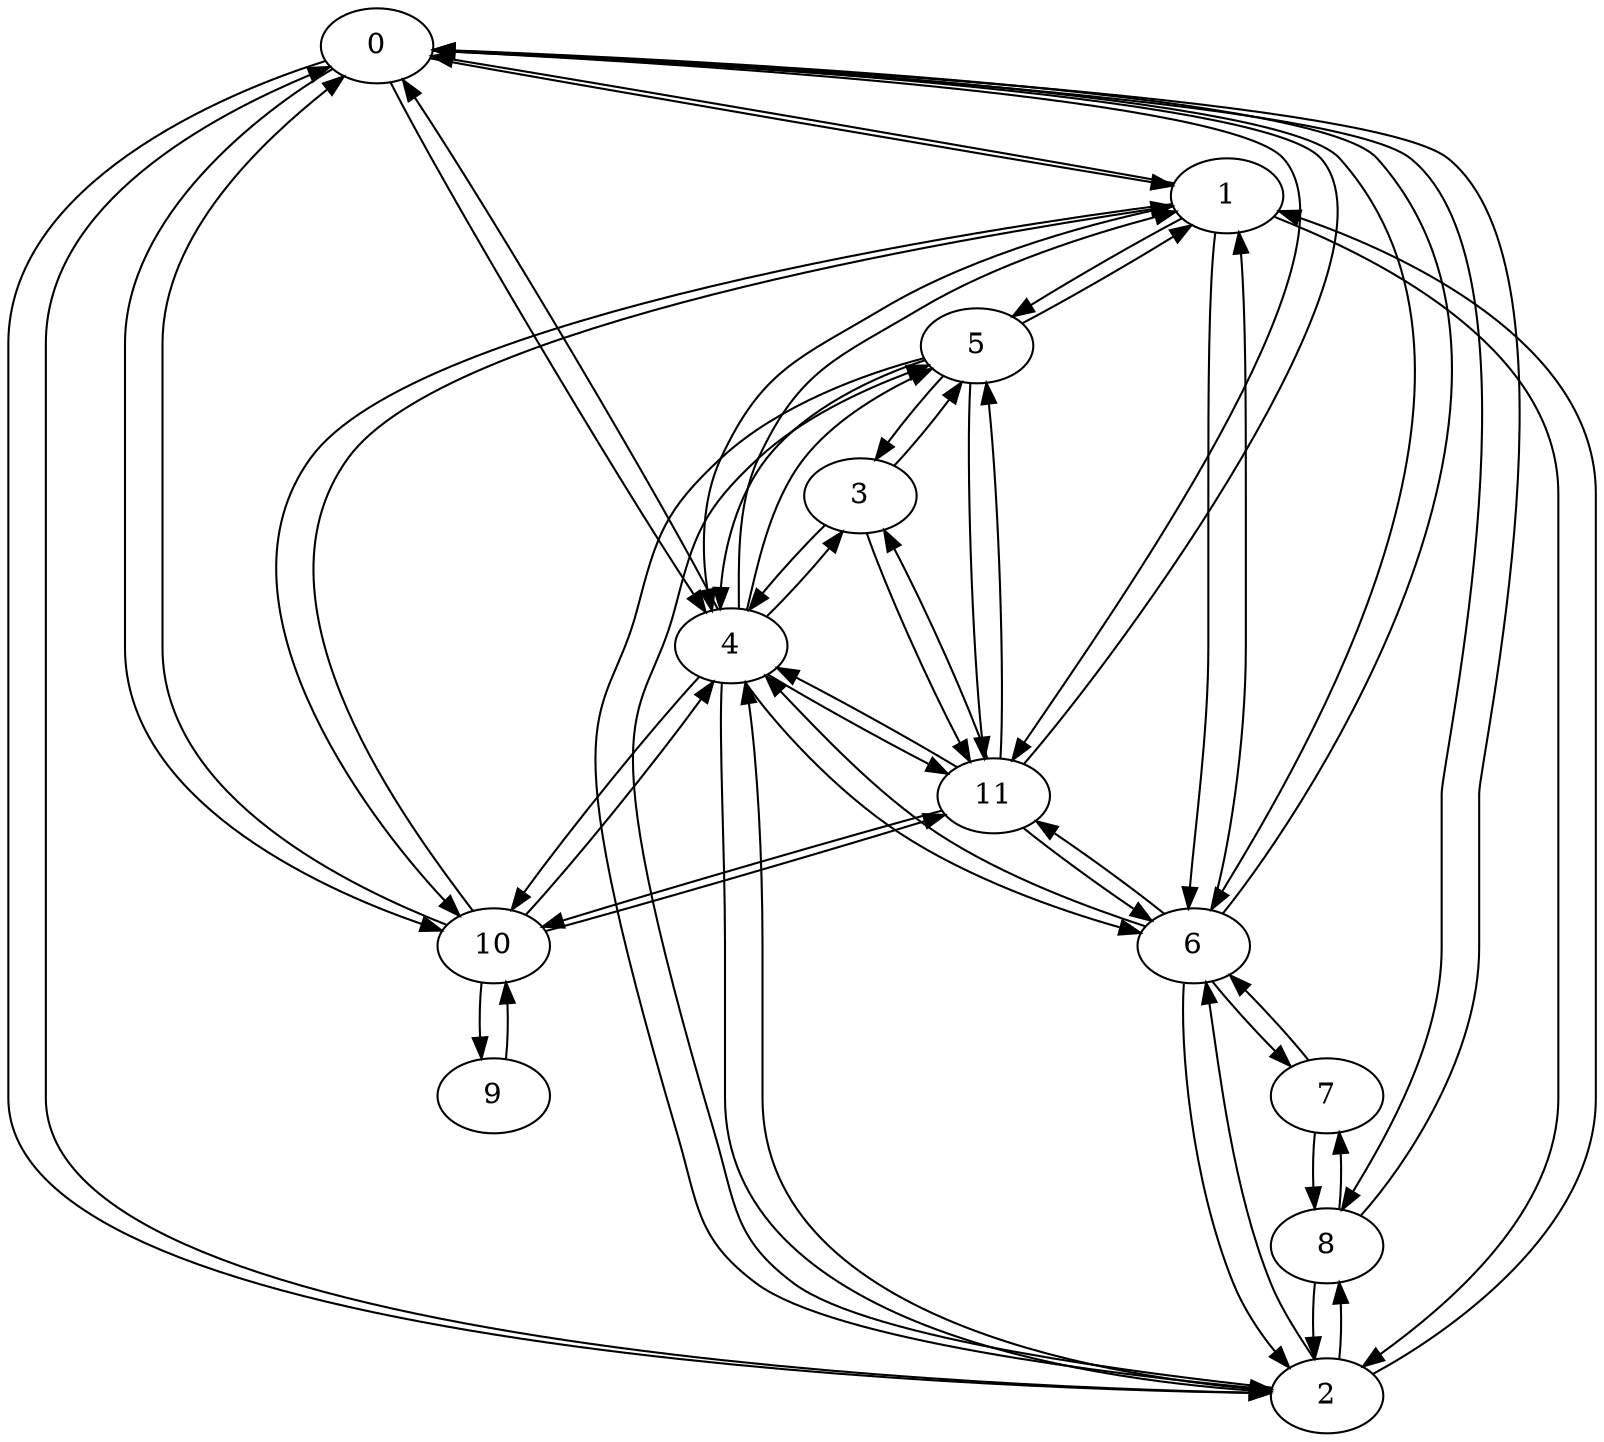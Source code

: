 digraph net {
0 -> 1 [ weight="1" ]
0 -> 2 [ weight="5" ]
0 -> 4 [ weight="3" ]
0 -> 6 [ weight="2" ]
0 -> 8 [ weight="1" ]
0 -> 10 [ weight="2" ]
0 -> 11 [ weight="1" ]
1 -> 0 [ weight="1" ]
1 -> 2 [ weight="14" ]
1 -> 4 [ weight="3" ]
1 -> 5 [ weight="3" ]
1 -> 6 [ weight="5" ]
1 -> 10 [ weight="1" ]
2 -> 0 [ weight="5" ]
2 -> 1 [ weight="14" ]
2 -> 4 [ weight="2" ]
2 -> 5 [ weight="1" ]
2 -> 6 [ weight="5" ]
2 -> 8 [ weight="5" ]
3 -> 4 [ weight="1" ]
3 -> 5 [ weight="5" ]
3 -> 11 [ weight="1" ]
4 -> 0 [ weight="3" ]
4 -> 1 [ weight="3" ]
4 -> 2 [ weight="2" ]
4 -> 3 [ weight="1" ]
4 -> 5 [ weight="1" ]
4 -> 6 [ weight="4" ]
4 -> 10 [ weight="3" ]
4 -> 11 [ weight="3" ]
5 -> 1 [ weight="3" ]
5 -> 2 [ weight="1" ]
5 -> 3 [ weight="5" ]
5 -> 4 [ weight="1" ]
5 -> 11 [ weight="10" ]
6 -> 0 [ weight="2" ]
6 -> 1 [ weight="5" ]
6 -> 2 [ weight="5" ]
6 -> 4 [ weight="4" ]
6 -> 7 [ weight="2" ]
6 -> 11 [ weight="1" ]
7 -> 6 [ weight="2" ]
7 -> 8 [ weight="14" ]
8 -> 0 [ weight="1" ]
8 -> 2 [ weight="5" ]
8 -> 7 [ weight="14" ]
9 -> 10 [ weight="8" ]
10 -> 0 [ weight="2" ]
10 -> 1 [ weight="1" ]
10 -> 4 [ weight="3" ]
10 -> 9 [ weight="8" ]
10 -> 11 [ weight="3" ]
11 -> 0 [ weight="1" ]
11 -> 3 [ weight="1" ]
11 -> 4 [ weight="3" ]
11 -> 5 [ weight="10" ]
11 -> 6 [ weight="1" ]
11 -> 10 [ weight="3" ]
}

